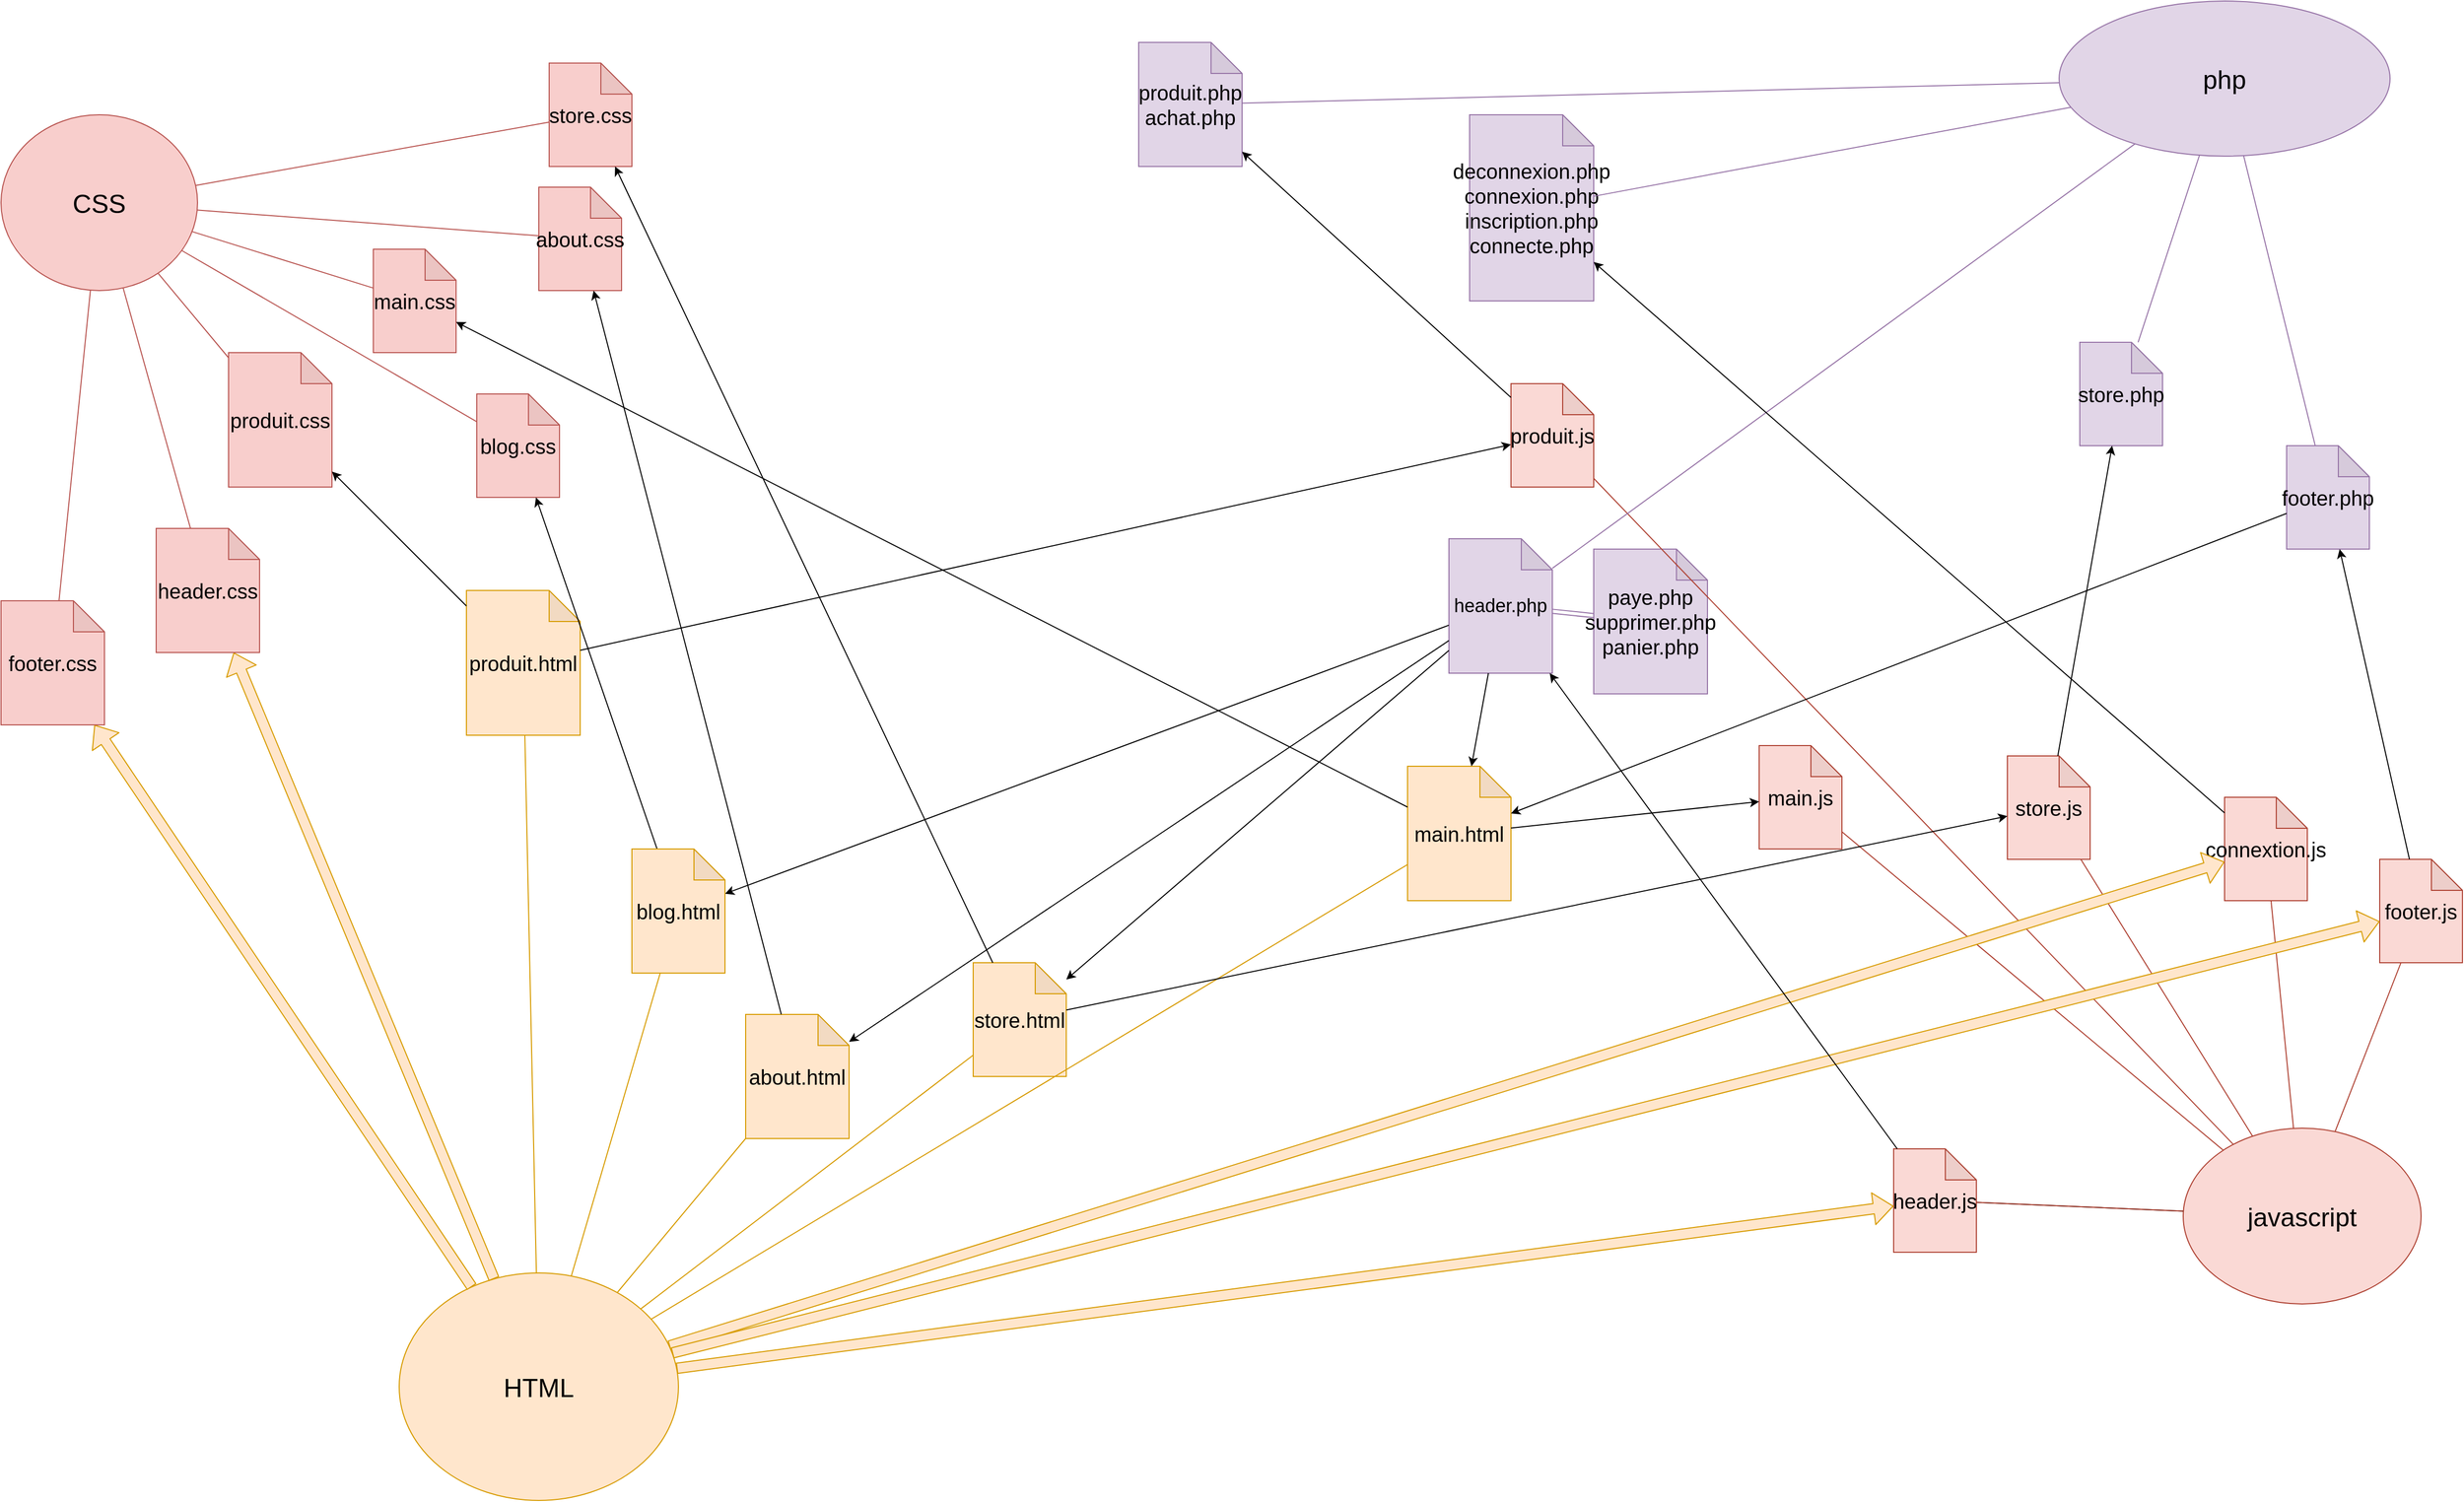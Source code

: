 <mxfile version="13.10.0" type="github">
  <diagram name="Page-1" id="8ce9d11a-91a2-4d17-14d8-a56ed91bf033">
    <mxGraphModel dx="4764" dy="1588" grid="1" gridSize="10" guides="1" tooltips="1" connect="1" arrows="1" fold="1" page="1" pageScale="1" pageWidth="1920" pageHeight="1200" background="#ffffff" math="0" shadow="0">
      <root>
        <mxCell id="0" />
        <mxCell id="1" parent="0" />
        <mxCell id="dPuqAsSQv-2_A22P20ct-1" value="&lt;font style=&quot;font-size: 25px&quot;&gt;HTML&lt;/font&gt;" style="ellipse;whiteSpace=wrap;html=1;fillColor=#ffe6cc;strokeColor=#d79b00;" parent="1" vertex="1">
          <mxGeometry x="-15" y="1360" width="270" height="220" as="geometry" />
        </mxCell>
        <mxCell id="dPuqAsSQv-2_A22P20ct-2" value="&lt;font style=&quot;font-size: 20px&quot;&gt;main.html&lt;/font&gt;" style="shape=note;whiteSpace=wrap;html=1;backgroundOutline=1;darkOpacity=0.05;fillColor=#ffe6cc;strokeColor=#d79b00;" parent="1" vertex="1">
          <mxGeometry x="960" y="870" width="100" height="130" as="geometry" />
        </mxCell>
        <mxCell id="dPuqAsSQv-2_A22P20ct-3" value="&lt;font style=&quot;font-size: 20px&quot;&gt;store.html&lt;/font&gt;" style="shape=note;whiteSpace=wrap;html=1;backgroundOutline=1;darkOpacity=0.05;fillColor=#ffe6cc;strokeColor=#d79b00;" parent="1" vertex="1">
          <mxGeometry x="540" y="1060" width="90" height="110" as="geometry" />
        </mxCell>
        <mxCell id="dPuqAsSQv-2_A22P20ct-4" value="&lt;font style=&quot;font-size: 20px&quot;&gt;produit.html&lt;/font&gt;" style="shape=note;whiteSpace=wrap;html=1;backgroundOutline=1;darkOpacity=0.05;fillColor=#ffe6cc;strokeColor=#d79b00;" parent="1" vertex="1">
          <mxGeometry x="50" y="700" width="110" height="140" as="geometry" />
        </mxCell>
        <mxCell id="dPuqAsSQv-2_A22P20ct-6" value="&lt;font style=&quot;font-size: 20px&quot;&gt;about.html&lt;/font&gt;" style="shape=note;whiteSpace=wrap;html=1;backgroundOutline=1;darkOpacity=0.05;fillColor=#ffe6cc;strokeColor=#d79b00;" parent="1" vertex="1">
          <mxGeometry x="320" y="1110" width="100" height="120" as="geometry" />
        </mxCell>
        <mxCell id="dPuqAsSQv-2_A22P20ct-7" value="&lt;font style=&quot;font-size: 25px&quot;&gt;CSS&lt;/font&gt;" style="ellipse;whiteSpace=wrap;html=1;fillColor=#f8cecc;strokeColor=#b85450;" parent="1" vertex="1">
          <mxGeometry x="-400" y="240" width="190" height="170" as="geometry" />
        </mxCell>
        <mxCell id="dPuqAsSQv-2_A22P20ct-8" value="&lt;font style=&quot;font-size: 20px&quot;&gt;main.css&lt;/font&gt;" style="shape=note;whiteSpace=wrap;html=1;backgroundOutline=1;darkOpacity=0.05;fillColor=#f8cecc;strokeColor=#b85450;" parent="1" vertex="1">
          <mxGeometry x="-40" y="370" width="80" height="100" as="geometry" />
        </mxCell>
        <mxCell id="dPuqAsSQv-2_A22P20ct-9" value="&lt;font style=&quot;font-size: 20px&quot;&gt;store.css&lt;/font&gt;" style="shape=note;whiteSpace=wrap;html=1;backgroundOutline=1;darkOpacity=0.05;fillColor=#f8cecc;strokeColor=#b85450;" parent="1" vertex="1">
          <mxGeometry x="130" y="190" width="80" height="100" as="geometry" />
        </mxCell>
        <mxCell id="dPuqAsSQv-2_A22P20ct-10" value="&lt;font style=&quot;font-size: 20px&quot;&gt;produit.css&lt;/font&gt;" style="shape=note;whiteSpace=wrap;html=1;backgroundOutline=1;darkOpacity=0.05;fillColor=#f8cecc;strokeColor=#b85450;" parent="1" vertex="1">
          <mxGeometry x="-180" y="470" width="100" height="130" as="geometry" />
        </mxCell>
        <mxCell id="dPuqAsSQv-2_A22P20ct-13" value="&lt;font style=&quot;font-size: 20px&quot;&gt;blog.css&lt;/font&gt;" style="shape=note;whiteSpace=wrap;html=1;backgroundOutline=1;darkOpacity=0.05;fillColor=#f8cecc;strokeColor=#b85450;" parent="1" vertex="1">
          <mxGeometry x="60" y="510" width="80" height="100" as="geometry" />
        </mxCell>
        <mxCell id="dPuqAsSQv-2_A22P20ct-15" value="&lt;font style=&quot;font-size: 20px&quot;&gt;about.css&lt;/font&gt;" style="shape=note;whiteSpace=wrap;html=1;backgroundOutline=1;darkOpacity=0.05;fillColor=#f8cecc;strokeColor=#b85450;" parent="1" vertex="1">
          <mxGeometry x="120" y="310" width="80" height="100" as="geometry" />
        </mxCell>
        <mxCell id="dPuqAsSQv-2_A22P20ct-16" value="&lt;font style=&quot;font-size: 25px&quot;&gt;javascript&lt;/font&gt;" style="ellipse;whiteSpace=wrap;html=1;fillColor=#fad9d5;strokeColor=#ae4132;" parent="1" vertex="1">
          <mxGeometry x="1710" y="1220" width="230" height="170" as="geometry" />
        </mxCell>
        <mxCell id="dPuqAsSQv-2_A22P20ct-17" value="&lt;font style=&quot;font-size: 20px&quot;&gt;main.js&lt;/font&gt;" style="shape=note;whiteSpace=wrap;html=1;backgroundOutline=1;darkOpacity=0.05;fillColor=#fad9d5;strokeColor=#ae4132;" parent="1" vertex="1">
          <mxGeometry x="1300" y="850" width="80" height="100" as="geometry" />
        </mxCell>
        <mxCell id="dPuqAsSQv-2_A22P20ct-18" value="&lt;font style=&quot;font-size: 20px&quot;&gt;store.js&lt;/font&gt;" style="shape=note;whiteSpace=wrap;html=1;backgroundOutline=1;darkOpacity=0.05;fillColor=#fad9d5;strokeColor=#ae4132;" parent="1" vertex="1">
          <mxGeometry x="1540" y="860" width="80" height="100" as="geometry" />
        </mxCell>
        <mxCell id="dPuqAsSQv-2_A22P20ct-19" value="&lt;font style=&quot;font-size: 20px&quot;&gt;produit.js&lt;/font&gt;" style="shape=note;whiteSpace=wrap;html=1;backgroundOutline=1;darkOpacity=0.05;fillColor=#fad9d5;strokeColor=#ae4132;" parent="1" vertex="1">
          <mxGeometry x="1060" y="500" width="80" height="100" as="geometry" />
        </mxCell>
        <mxCell id="dPuqAsSQv-2_A22P20ct-21" value="&lt;font style=&quot;font-size: 20px&quot;&gt;footer.js&lt;/font&gt;" style="shape=note;whiteSpace=wrap;html=1;backgroundOutline=1;darkOpacity=0.05;fillColor=#fad9d5;strokeColor=#ae4132;" parent="1" vertex="1">
          <mxGeometry x="1900" y="960" width="80" height="100" as="geometry" />
        </mxCell>
        <mxCell id="dPuqAsSQv-2_A22P20ct-22" value="&lt;span style=&quot;color: rgb(0 , 0 , 0) ; font-family: &amp;#34;helvetica&amp;#34; ; font-style: normal ; font-weight: 400 ; letter-spacing: normal ; text-align: center ; text-indent: 0px ; text-transform: none ; word-spacing: 0px ; display: inline ; float: none&quot;&gt;&lt;font style=&quot;font-size: 20px&quot;&gt;connextion.js&lt;/font&gt;&lt;/span&gt;" style="shape=note;whiteSpace=wrap;html=1;backgroundOutline=1;darkOpacity=0.05;fillColor=#fad9d5;strokeColor=#ae4132;" parent="1" vertex="1">
          <mxGeometry x="1750" y="900" width="80" height="100" as="geometry" />
        </mxCell>
        <mxCell id="dPuqAsSQv-2_A22P20ct-25" value="&lt;font style=&quot;font-size: 25px&quot;&gt;php&lt;/font&gt;" style="ellipse;whiteSpace=wrap;html=1;fillColor=#e1d5e7;strokeColor=#9673a6;" parent="1" vertex="1">
          <mxGeometry x="1590" y="130" width="320" height="150" as="geometry" />
        </mxCell>
        <mxCell id="dPuqAsSQv-2_A22P20ct-26" value="&lt;font style=&quot;font-size: 20px&quot;&gt;produit.php&lt;br&gt;achat.php&lt;/font&gt;" style="shape=note;whiteSpace=wrap;html=1;backgroundOutline=1;darkOpacity=0.05;fillColor=#e1d5e7;strokeColor=#9673a6;" parent="1" vertex="1">
          <mxGeometry x="700" y="170" width="100" height="120" as="geometry" />
        </mxCell>
        <mxCell id="dPuqAsSQv-2_A22P20ct-27" value="&lt;font style=&quot;font-size: 20px&quot;&gt;store.php&lt;/font&gt;" style="shape=note;whiteSpace=wrap;html=1;backgroundOutline=1;darkOpacity=0.05;fillColor=#e1d5e7;strokeColor=#9673a6;" parent="1" vertex="1">
          <mxGeometry x="1610" y="460" width="80" height="100" as="geometry" />
        </mxCell>
        <mxCell id="dPuqAsSQv-2_A22P20ct-28" value="&lt;font style=&quot;font-size: 18px&quot;&gt;header.php&lt;/font&gt;" style="shape=note;whiteSpace=wrap;html=1;backgroundOutline=1;darkOpacity=0.05;fillColor=#e1d5e7;strokeColor=#9673a6;" parent="1" vertex="1">
          <mxGeometry x="1000" y="650" width="100" height="130" as="geometry" />
        </mxCell>
        <mxCell id="dPuqAsSQv-2_A22P20ct-29" value="&lt;font style=&quot;font-size: 20px&quot;&gt;footer.php&lt;/font&gt;" style="shape=note;whiteSpace=wrap;html=1;backgroundOutline=1;darkOpacity=0.05;fillColor=#e1d5e7;strokeColor=#9673a6;" parent="1" vertex="1">
          <mxGeometry x="1810" y="560" width="80" height="100" as="geometry" />
        </mxCell>
        <mxCell id="dPuqAsSQv-2_A22P20ct-33" value="&lt;font style=&quot;font-size: 20px&quot;&gt;deconnexion.php&lt;br&gt;connexion.php&lt;br&gt;inscription.php&lt;br&gt;connecte.php&lt;/font&gt;" style="shape=note;whiteSpace=wrap;html=1;backgroundOutline=1;darkOpacity=0.05;fillColor=#e1d5e7;strokeColor=#9673a6;" parent="1" vertex="1">
          <mxGeometry x="1020" y="240" width="120" height="180" as="geometry" />
        </mxCell>
        <mxCell id="dPuqAsSQv-2_A22P20ct-36" value="&lt;font style=&quot;font-size: 20px&quot;&gt;paye.php&lt;br&gt;&lt;/font&gt;&lt;font style=&quot;font-size: 20px&quot;&gt;supprimer.php&lt;br&gt;&lt;/font&gt;&lt;font style=&quot;font-size: 20px&quot;&gt;panier.php&lt;/font&gt;" style="shape=note;whiteSpace=wrap;html=1;backgroundOutline=1;darkOpacity=0.05;fillColor=#e1d5e7;strokeColor=#9673a6;" parent="1" vertex="1">
          <mxGeometry x="1140" y="660" width="110" height="140" as="geometry" />
        </mxCell>
        <mxCell id="dPuqAsSQv-2_A22P20ct-38" value="" style="endArrow=none;html=1;fillColor=#ffe6cc;strokeColor=#d79b00;" parent="1" source="dPuqAsSQv-2_A22P20ct-5" target="dPuqAsSQv-2_A22P20ct-1" edge="1">
          <mxGeometry width="50" height="50" relative="1" as="geometry">
            <mxPoint x="-70" y="1180" as="sourcePoint" />
            <mxPoint x="-20" y="1130" as="targetPoint" />
          </mxGeometry>
        </mxCell>
        <mxCell id="dPuqAsSQv-2_A22P20ct-40" value="" style="endArrow=none;html=1;fillColor=#ffe6cc;strokeColor=#d79b00;" parent="1" source="dPuqAsSQv-2_A22P20ct-1" target="dPuqAsSQv-2_A22P20ct-2" edge="1">
          <mxGeometry width="50" height="50" relative="1" as="geometry">
            <mxPoint x="800" y="680" as="sourcePoint" />
            <mxPoint x="850" y="630" as="targetPoint" />
          </mxGeometry>
        </mxCell>
        <mxCell id="dPuqAsSQv-2_A22P20ct-41" value="" style="endArrow=none;html=1;fillColor=#ffe6cc;strokeColor=#d79b00;" parent="1" source="dPuqAsSQv-2_A22P20ct-1" target="dPuqAsSQv-2_A22P20ct-3" edge="1">
          <mxGeometry width="50" height="50" relative="1" as="geometry">
            <mxPoint x="800" y="680" as="sourcePoint" />
            <mxPoint x="850" y="630" as="targetPoint" />
          </mxGeometry>
        </mxCell>
        <mxCell id="dPuqAsSQv-2_A22P20ct-43" value="" style="endArrow=none;html=1;fillColor=#ffe6cc;strokeColor=#d79b00;" parent="1" source="dPuqAsSQv-2_A22P20ct-1" target="dPuqAsSQv-2_A22P20ct-6" edge="1">
          <mxGeometry width="50" height="50" relative="1" as="geometry">
            <mxPoint x="800" y="680" as="sourcePoint" />
            <mxPoint x="850" y="630" as="targetPoint" />
          </mxGeometry>
        </mxCell>
        <mxCell id="dPuqAsSQv-2_A22P20ct-46" value="" style="endArrow=none;html=1;fillColor=#f8cecc;strokeColor=#b85450;" parent="1" source="dPuqAsSQv-2_A22P20ct-7" target="dPuqAsSQv-2_A22P20ct-8" edge="1">
          <mxGeometry width="50" height="50" relative="1" as="geometry">
            <mxPoint x="800" y="360" as="sourcePoint" />
            <mxPoint x="850" y="310" as="targetPoint" />
          </mxGeometry>
        </mxCell>
        <mxCell id="dPuqAsSQv-2_A22P20ct-47" value="" style="endArrow=none;html=1;fillColor=#f8cecc;strokeColor=#b85450;" parent="1" source="dPuqAsSQv-2_A22P20ct-9" target="dPuqAsSQv-2_A22P20ct-7" edge="1">
          <mxGeometry width="50" height="50" relative="1" as="geometry">
            <mxPoint x="800" y="360" as="sourcePoint" />
            <mxPoint x="850" y="310" as="targetPoint" />
          </mxGeometry>
        </mxCell>
        <mxCell id="dPuqAsSQv-2_A22P20ct-48" value="" style="endArrow=none;html=1;fillColor=#f8cecc;strokeColor=#b85450;" parent="1" source="dPuqAsSQv-2_A22P20ct-10" target="dPuqAsSQv-2_A22P20ct-7" edge="1">
          <mxGeometry width="50" height="50" relative="1" as="geometry">
            <mxPoint x="800" y="360" as="sourcePoint" />
            <mxPoint x="850" y="310" as="targetPoint" />
          </mxGeometry>
        </mxCell>
        <mxCell id="dPuqAsSQv-2_A22P20ct-52" value="" style="endArrow=none;html=1;fillColor=#f8cecc;strokeColor=#b85450;" parent="1" source="dPuqAsSQv-2_A22P20ct-15" target="dPuqAsSQv-2_A22P20ct-7" edge="1">
          <mxGeometry width="50" height="50" relative="1" as="geometry">
            <mxPoint x="800" y="360" as="sourcePoint" />
            <mxPoint x="-10" y="70" as="targetPoint" />
          </mxGeometry>
        </mxCell>
        <mxCell id="dPuqAsSQv-2_A22P20ct-53" value="" style="endArrow=none;html=1;fillColor=#f8cecc;strokeColor=#b85450;" parent="1" source="dPuqAsSQv-2_A22P20ct-13" target="dPuqAsSQv-2_A22P20ct-7" edge="1">
          <mxGeometry width="50" height="50" relative="1" as="geometry">
            <mxPoint x="800" y="360" as="sourcePoint" />
            <mxPoint x="850" y="310" as="targetPoint" />
          </mxGeometry>
        </mxCell>
        <mxCell id="dPuqAsSQv-2_A22P20ct-54" value="" style="endArrow=none;html=1;fillColor=#f8cecc;strokeColor=#b85450;" parent="1" source="dPuqAsSQv-2_A22P20ct-12" target="dPuqAsSQv-2_A22P20ct-7" edge="1">
          <mxGeometry width="50" height="50" relative="1" as="geometry">
            <mxPoint x="800" y="360" as="sourcePoint" />
            <mxPoint x="850" y="310" as="targetPoint" />
          </mxGeometry>
        </mxCell>
        <mxCell id="dPuqAsSQv-2_A22P20ct-56" value="" style="endArrow=none;html=1;fillColor=#fad9d5;strokeColor=#ae4132;" parent="1" source="dPuqAsSQv-2_A22P20ct-16" target="dPuqAsSQv-2_A22P20ct-17" edge="1">
          <mxGeometry width="50" height="50" relative="1" as="geometry">
            <mxPoint x="800" y="640" as="sourcePoint" />
            <mxPoint x="850" y="590" as="targetPoint" />
          </mxGeometry>
        </mxCell>
        <mxCell id="dPuqAsSQv-2_A22P20ct-57" value="" style="endArrow=none;html=1;fillColor=#fad9d5;strokeColor=#ae4132;" parent="1" source="dPuqAsSQv-2_A22P20ct-16" target="dPuqAsSQv-2_A22P20ct-19" edge="1">
          <mxGeometry width="50" height="50" relative="1" as="geometry">
            <mxPoint x="800" y="640" as="sourcePoint" />
            <mxPoint x="850" y="590" as="targetPoint" />
          </mxGeometry>
        </mxCell>
        <mxCell id="dPuqAsSQv-2_A22P20ct-58" value="" style="endArrow=none;html=1;" parent="1" source="dPuqAsSQv-2_A22P20ct-16" target="dPuqAsSQv-2_A22P20ct-20" edge="1">
          <mxGeometry width="50" height="50" relative="1" as="geometry">
            <mxPoint x="800" y="870" as="sourcePoint" />
            <mxPoint x="850" y="820" as="targetPoint" />
          </mxGeometry>
        </mxCell>
        <mxCell id="dPuqAsSQv-2_A22P20ct-59" value="" style="endArrow=none;html=1;fillColor=#fad9d5;strokeColor=#ae4132;" parent="1" source="dPuqAsSQv-2_A22P20ct-16" target="dPuqAsSQv-2_A22P20ct-21" edge="1">
          <mxGeometry width="50" height="50" relative="1" as="geometry">
            <mxPoint x="800" y="870" as="sourcePoint" />
            <mxPoint x="1506" y="660" as="targetPoint" />
          </mxGeometry>
        </mxCell>
        <mxCell id="dPuqAsSQv-2_A22P20ct-60" value="" style="endArrow=none;html=1;fillColor=#fad9d5;strokeColor=#ae4132;" parent="1" source="dPuqAsSQv-2_A22P20ct-16" target="dPuqAsSQv-2_A22P20ct-22" edge="1">
          <mxGeometry width="50" height="50" relative="1" as="geometry">
            <mxPoint x="800" y="870" as="sourcePoint" />
            <mxPoint x="850" y="820" as="targetPoint" />
          </mxGeometry>
        </mxCell>
        <mxCell id="dPuqAsSQv-2_A22P20ct-61" value="" style="endArrow=none;html=1;fillColor=#e1d5e7;strokeColor=#9673a6;" parent="1" source="dPuqAsSQv-2_A22P20ct-25" target="dPuqAsSQv-2_A22P20ct-26" edge="1">
          <mxGeometry width="50" height="50" relative="1" as="geometry">
            <mxPoint x="800" y="550" as="sourcePoint" />
            <mxPoint x="850" y="500" as="targetPoint" />
          </mxGeometry>
        </mxCell>
        <mxCell id="dPuqAsSQv-2_A22P20ct-62" value="" style="endArrow=none;html=1;fillColor=#e1d5e7;strokeColor=#9673a6;" parent="1" source="dPuqAsSQv-2_A22P20ct-25" target="dPuqAsSQv-2_A22P20ct-28" edge="1">
          <mxGeometry width="50" height="50" relative="1" as="geometry">
            <mxPoint x="800" y="550" as="sourcePoint" />
            <mxPoint x="990" y="390" as="targetPoint" />
          </mxGeometry>
        </mxCell>
        <mxCell id="dPuqAsSQv-2_A22P20ct-68" value="" style="endArrow=none;html=1;fillColor=#e1d5e7;strokeColor=#9673a6;" parent="1" source="dPuqAsSQv-2_A22P20ct-25" target="dPuqAsSQv-2_A22P20ct-27" edge="1">
          <mxGeometry width="50" height="50" relative="1" as="geometry">
            <mxPoint x="800" y="550" as="sourcePoint" />
            <mxPoint x="850" y="500" as="targetPoint" />
          </mxGeometry>
        </mxCell>
        <mxCell id="dPuqAsSQv-2_A22P20ct-72" value="" style="endArrow=none;html=1;fillColor=#e1d5e7;strokeColor=#9673a6;" parent="1" source="dPuqAsSQv-2_A22P20ct-29" target="dPuqAsSQv-2_A22P20ct-25" edge="1">
          <mxGeometry width="50" height="50" relative="1" as="geometry">
            <mxPoint x="800" y="550" as="sourcePoint" />
            <mxPoint x="850" y="500" as="targetPoint" />
          </mxGeometry>
        </mxCell>
        <mxCell id="dPuqAsSQv-2_A22P20ct-77" value="" style="endArrow=classic;html=1;" parent="1" source="dPuqAsSQv-2_A22P20ct-2" target="dPuqAsSQv-2_A22P20ct-17" edge="1">
          <mxGeometry width="50" height="50" relative="1" as="geometry">
            <mxPoint x="800" y="660" as="sourcePoint" />
            <mxPoint x="850" y="610" as="targetPoint" />
          </mxGeometry>
        </mxCell>
        <mxCell id="dPuqAsSQv-2_A22P20ct-83" value="" style="endArrow=classic;html=1;" parent="1" source="dPuqAsSQv-2_A22P20ct-4" target="dPuqAsSQv-2_A22P20ct-10" edge="1">
          <mxGeometry width="50" height="50" relative="1" as="geometry">
            <mxPoint x="800" y="660" as="sourcePoint" />
            <mxPoint y="480" as="targetPoint" />
          </mxGeometry>
        </mxCell>
        <mxCell id="dPuqAsSQv-2_A22P20ct-84" value="" style="endArrow=classic;html=1;" parent="1" source="dPuqAsSQv-2_A22P20ct-4" target="dPuqAsSQv-2_A22P20ct-19" edge="1">
          <mxGeometry width="50" height="50" relative="1" as="geometry">
            <mxPoint x="800" y="660" as="sourcePoint" />
            <mxPoint x="850" y="610" as="targetPoint" />
          </mxGeometry>
        </mxCell>
        <mxCell id="dPuqAsSQv-2_A22P20ct-88" value="" style="endArrow=classic;html=1;" parent="1" source="dPuqAsSQv-2_A22P20ct-3" target="dPuqAsSQv-2_A22P20ct-9" edge="1">
          <mxGeometry width="50" height="50" relative="1" as="geometry">
            <mxPoint x="800" y="660" as="sourcePoint" />
            <mxPoint x="850" y="610" as="targetPoint" />
          </mxGeometry>
        </mxCell>
        <mxCell id="dPuqAsSQv-2_A22P20ct-91" value="" style="endArrow=classic;html=1;" parent="1" source="dPuqAsSQv-2_A22P20ct-3" target="dPuqAsSQv-2_A22P20ct-18" edge="1">
          <mxGeometry width="50" height="50" relative="1" as="geometry">
            <mxPoint x="800" y="660" as="sourcePoint" />
            <mxPoint x="850" y="610" as="targetPoint" />
          </mxGeometry>
        </mxCell>
        <mxCell id="dPuqAsSQv-2_A22P20ct-95" value="" style="endArrow=classic;html=1;" parent="1" source="dPuqAsSQv-2_A22P20ct-5" target="dPuqAsSQv-2_A22P20ct-13" edge="1">
          <mxGeometry width="50" height="50" relative="1" as="geometry">
            <mxPoint x="800" y="700" as="sourcePoint" />
            <mxPoint x="850" y="650" as="targetPoint" />
          </mxGeometry>
        </mxCell>
        <mxCell id="dPuqAsSQv-2_A22P20ct-102" value="" style="endArrow=classic;html=1;" parent="1" source="dPuqAsSQv-2_A22P20ct-6" target="dPuqAsSQv-2_A22P20ct-15" edge="1">
          <mxGeometry width="50" height="50" relative="1" as="geometry">
            <mxPoint x="800" y="700" as="sourcePoint" />
            <mxPoint x="850" y="650" as="targetPoint" />
          </mxGeometry>
        </mxCell>
        <mxCell id="dPuqAsSQv-2_A22P20ct-105" value="" style="shape=flexArrow;endArrow=classic;html=1;fillColor=#ffe6cc;strokeColor=#d79b00;" parent="1" source="dPuqAsSQv-2_A22P20ct-1" target="dPuqAsSQv-2_A22P20ct-11" edge="1">
          <mxGeometry width="50" height="50" relative="1" as="geometry">
            <mxPoint x="800" y="730" as="sourcePoint" />
            <mxPoint x="850" y="680" as="targetPoint" />
          </mxGeometry>
        </mxCell>
        <mxCell id="dPuqAsSQv-2_A22P20ct-11" value="&lt;font style=&quot;font-size: 20px&quot;&gt;header.css&lt;/font&gt;" style="shape=note;whiteSpace=wrap;html=1;backgroundOutline=1;darkOpacity=0.05;fillColor=#f8cecc;strokeColor=#b85450;" parent="1" vertex="1">
          <mxGeometry x="-250" y="640" width="100" height="120" as="geometry" />
        </mxCell>
        <mxCell id="dPuqAsSQv-2_A22P20ct-107" value="" style="shape=flexArrow;endArrow=classic;html=1;fillColor=#ffe6cc;strokeColor=#d79b00;" parent="1" source="dPuqAsSQv-2_A22P20ct-1" target="dPuqAsSQv-2_A22P20ct-12" edge="1">
          <mxGeometry width="50" height="50" relative="1" as="geometry">
            <mxPoint x="800" y="730" as="sourcePoint" />
            <mxPoint x="850" y="680" as="targetPoint" />
          </mxGeometry>
        </mxCell>
        <mxCell id="dPuqAsSQv-2_A22P20ct-20" value="&lt;font style=&quot;font-size: 20px&quot;&gt;header.js&lt;/font&gt;" style="shape=note;whiteSpace=wrap;html=1;backgroundOutline=1;darkOpacity=0.05;fillColor=#fad9d5;strokeColor=#ae4132;" parent="1" vertex="1">
          <mxGeometry x="1430" y="1240" width="80" height="100" as="geometry" />
        </mxCell>
        <mxCell id="dPuqAsSQv-2_A22P20ct-108" value="" style="endArrow=none;html=1;fillColor=#fad9d5;strokeColor=#ae4132;" parent="1" source="dPuqAsSQv-2_A22P20ct-16" target="dPuqAsSQv-2_A22P20ct-20" edge="1">
          <mxGeometry width="50" height="50" relative="1" as="geometry">
            <mxPoint x="1310.203" y="1156.711" as="sourcePoint" />
            <mxPoint x="870" y="1132.222" as="targetPoint" />
          </mxGeometry>
        </mxCell>
        <mxCell id="dPuqAsSQv-2_A22P20ct-109" value="" style="shape=flexArrow;endArrow=classic;html=1;fillColor=#ffe6cc;strokeColor=#d79b00;" parent="1" source="dPuqAsSQv-2_A22P20ct-1" target="dPuqAsSQv-2_A22P20ct-20" edge="1">
          <mxGeometry width="50" height="50" relative="1" as="geometry">
            <mxPoint x="800" y="730" as="sourcePoint" />
            <mxPoint x="850" y="680" as="targetPoint" />
          </mxGeometry>
        </mxCell>
        <mxCell id="dPuqAsSQv-2_A22P20ct-110" value="" style="endArrow=none;html=1;fillColor=#fad9d5;strokeColor=#ae4132;" parent="1" source="dPuqAsSQv-2_A22P20ct-18" target="dPuqAsSQv-2_A22P20ct-16" edge="1">
          <mxGeometry width="50" height="50" relative="1" as="geometry">
            <mxPoint x="800" y="730" as="sourcePoint" />
            <mxPoint x="850" y="680" as="targetPoint" />
          </mxGeometry>
        </mxCell>
        <mxCell id="dPuqAsSQv-2_A22P20ct-111" value="" style="shape=flexArrow;endArrow=classic;html=1;fillColor=#ffe6cc;strokeColor=#d79b00;" parent="1" source="dPuqAsSQv-2_A22P20ct-1" target="dPuqAsSQv-2_A22P20ct-22" edge="1">
          <mxGeometry width="50" height="50" relative="1" as="geometry">
            <mxPoint x="800" y="730" as="sourcePoint" />
            <mxPoint x="850" y="680" as="targetPoint" />
          </mxGeometry>
        </mxCell>
        <mxCell id="dPuqAsSQv-2_A22P20ct-112" value="" style="shape=flexArrow;endArrow=classic;html=1;fillColor=#ffe6cc;strokeColor=#d79b00;" parent="1" source="dPuqAsSQv-2_A22P20ct-1" target="dPuqAsSQv-2_A22P20ct-21" edge="1">
          <mxGeometry width="50" height="50" relative="1" as="geometry">
            <mxPoint x="800" y="730" as="sourcePoint" />
            <mxPoint x="850" y="680" as="targetPoint" />
          </mxGeometry>
        </mxCell>
        <mxCell id="dPuqAsSQv-2_A22P20ct-114" value="" style="endArrow=classic;html=1;" parent="1" source="dPuqAsSQv-2_A22P20ct-22" target="dPuqAsSQv-2_A22P20ct-33" edge="1">
          <mxGeometry width="50" height="50" relative="1" as="geometry">
            <mxPoint x="800" y="730" as="sourcePoint" />
            <mxPoint x="850" y="680" as="targetPoint" />
          </mxGeometry>
        </mxCell>
        <mxCell id="dPuqAsSQv-2_A22P20ct-120" value="" style="endArrow=classic;html=1;" parent="1" source="dPuqAsSQv-2_A22P20ct-21" target="dPuqAsSQv-2_A22P20ct-29" edge="1">
          <mxGeometry width="50" height="50" relative="1" as="geometry">
            <mxPoint x="800" y="720" as="sourcePoint" />
            <mxPoint x="1480" y="370" as="targetPoint" />
          </mxGeometry>
        </mxCell>
        <mxCell id="dPuqAsSQv-2_A22P20ct-121" value="" style="endArrow=classic;html=1;" parent="1" source="dPuqAsSQv-2_A22P20ct-20" target="dPuqAsSQv-2_A22P20ct-28" edge="1">
          <mxGeometry width="50" height="50" relative="1" as="geometry">
            <mxPoint x="800" y="720" as="sourcePoint" />
            <mxPoint x="850" y="670" as="targetPoint" />
          </mxGeometry>
        </mxCell>
        <mxCell id="dPuqAsSQv-2_A22P20ct-125" value="" style="endArrow=classic;html=1;" parent="1" source="dPuqAsSQv-2_A22P20ct-19" target="dPuqAsSQv-2_A22P20ct-26" edge="1">
          <mxGeometry width="50" height="50" relative="1" as="geometry">
            <mxPoint x="800" y="770" as="sourcePoint" />
            <mxPoint x="960" y="7.5" as="targetPoint" />
          </mxGeometry>
        </mxCell>
        <mxCell id="dPuqAsSQv-2_A22P20ct-127" value="" style="endArrow=classic;html=1;" parent="1" source="dPuqAsSQv-2_A22P20ct-18" target="dPuqAsSQv-2_A22P20ct-27" edge="1">
          <mxGeometry width="50" height="50" relative="1" as="geometry">
            <mxPoint x="870" y="700" as="sourcePoint" />
            <mxPoint x="920" y="650" as="targetPoint" />
          </mxGeometry>
        </mxCell>
        <mxCell id="dPuqAsSQv-2_A22P20ct-130" value="" style="endArrow=classic;html=1;" parent="1" source="dPuqAsSQv-2_A22P20ct-29" target="dPuqAsSQv-2_A22P20ct-2" edge="1">
          <mxGeometry width="50" height="50" relative="1" as="geometry">
            <mxPoint x="870" y="700" as="sourcePoint" />
            <mxPoint x="920" y="650" as="targetPoint" />
          </mxGeometry>
        </mxCell>
        <mxCell id="dPuqAsSQv-2_A22P20ct-131" value="" style="endArrow=classic;html=1;" parent="1" source="dPuqAsSQv-2_A22P20ct-28" target="dPuqAsSQv-2_A22P20ct-2" edge="1">
          <mxGeometry width="50" height="50" relative="1" as="geometry">
            <mxPoint x="870" y="700" as="sourcePoint" />
            <mxPoint x="920" y="650" as="targetPoint" />
          </mxGeometry>
        </mxCell>
        <mxCell id="dPuqAsSQv-2_A22P20ct-132" value="" style="endArrow=classic;html=1;" parent="1" source="dPuqAsSQv-2_A22P20ct-28" target="dPuqAsSQv-2_A22P20ct-5" edge="1">
          <mxGeometry width="50" height="50" relative="1" as="geometry">
            <mxPoint x="1460" y="240" as="sourcePoint" />
            <mxPoint x="920" y="650" as="targetPoint" />
          </mxGeometry>
        </mxCell>
        <mxCell id="dPuqAsSQv-2_A22P20ct-133" value="" style="endArrow=classic;html=1;" parent="1" source="dPuqAsSQv-2_A22P20ct-28" target="dPuqAsSQv-2_A22P20ct-6" edge="1">
          <mxGeometry width="50" height="50" relative="1" as="geometry">
            <mxPoint x="870" y="700" as="sourcePoint" />
            <mxPoint x="920" y="650" as="targetPoint" />
          </mxGeometry>
        </mxCell>
        <mxCell id="dPuqAsSQv-2_A22P20ct-134" value="" style="endArrow=classic;html=1;" parent="1" source="dPuqAsSQv-2_A22P20ct-28" target="dPuqAsSQv-2_A22P20ct-3" edge="1">
          <mxGeometry width="50" height="50" relative="1" as="geometry">
            <mxPoint x="870" y="700" as="sourcePoint" />
            <mxPoint x="920" y="650" as="targetPoint" />
          </mxGeometry>
        </mxCell>
        <mxCell id="dPuqAsSQv-2_A22P20ct-12" value="&lt;font style=&quot;font-size: 20px&quot;&gt;footer.css&lt;/font&gt;" style="shape=note;whiteSpace=wrap;html=1;backgroundOutline=1;darkOpacity=0.05;fillColor=#f8cecc;strokeColor=#b85450;" parent="1" vertex="1">
          <mxGeometry x="-400" y="710" width="100" height="120" as="geometry" />
        </mxCell>
        <mxCell id="dPuqAsSQv-2_A22P20ct-136" value="" style="endArrow=none;html=1;fillColor=#f8cecc;strokeColor=#b85450;" parent="1" source="dPuqAsSQv-2_A22P20ct-11" target="dPuqAsSQv-2_A22P20ct-7" edge="1">
          <mxGeometry width="50" height="50" relative="1" as="geometry">
            <mxPoint x="820" y="580" as="sourcePoint" />
            <mxPoint x="870" y="530" as="targetPoint" />
          </mxGeometry>
        </mxCell>
        <mxCell id="dPuqAsSQv-2_A22P20ct-5" value="&lt;font style=&quot;font-size: 20px&quot;&gt;blog.html&lt;/font&gt;" style="shape=note;whiteSpace=wrap;html=1;backgroundOutline=1;darkOpacity=0.05;fillColor=#ffe6cc;strokeColor=#d79b00;" parent="1" vertex="1">
          <mxGeometry x="210" y="950" width="90" height="120" as="geometry" />
        </mxCell>
        <mxCell id="dPuqAsSQv-2_A22P20ct-138" value="" style="endArrow=none;html=1;fillColor=#ffe6cc;strokeColor=#d79b00;" parent="1" source="dPuqAsSQv-2_A22P20ct-1" target="dPuqAsSQv-2_A22P20ct-4" edge="1">
          <mxGeometry width="50" height="50" relative="1" as="geometry">
            <mxPoint x="750" y="1060" as="sourcePoint" />
            <mxPoint x="800" y="1010" as="targetPoint" />
          </mxGeometry>
        </mxCell>
        <mxCell id="dPuqAsSQv-2_A22P20ct-142" value="" style="endArrow=none;html=1;fillColor=#e1d5e7;strokeColor=#9673a6;" parent="1" source="dPuqAsSQv-2_A22P20ct-33" target="dPuqAsSQv-2_A22P20ct-25" edge="1">
          <mxGeometry width="50" height="50" relative="1" as="geometry">
            <mxPoint x="750" y="100" as="sourcePoint" />
            <mxPoint x="800" y="50" as="targetPoint" />
          </mxGeometry>
        </mxCell>
        <mxCell id="A-BQh-o_IyOQl5uzt_k_-2" value="" style="shape=link;html=1;fillColor=#e1d5e7;strokeColor=#9673a6;" edge="1" parent="1" source="dPuqAsSQv-2_A22P20ct-28" target="dPuqAsSQv-2_A22P20ct-36">
          <mxGeometry width="100" relative="1" as="geometry">
            <mxPoint x="870" y="370" as="sourcePoint" />
            <mxPoint x="970" y="370" as="targetPoint" />
          </mxGeometry>
        </mxCell>
        <mxCell id="A-BQh-o_IyOQl5uzt_k_-5" value="" style="endArrow=classic;html=1;" edge="1" parent="1" source="dPuqAsSQv-2_A22P20ct-2" target="dPuqAsSQv-2_A22P20ct-8">
          <mxGeometry width="50" height="50" relative="1" as="geometry">
            <mxPoint x="900" y="720" as="sourcePoint" />
            <mxPoint x="950" y="670" as="targetPoint" />
          </mxGeometry>
        </mxCell>
      </root>
    </mxGraphModel>
  </diagram>
</mxfile>
